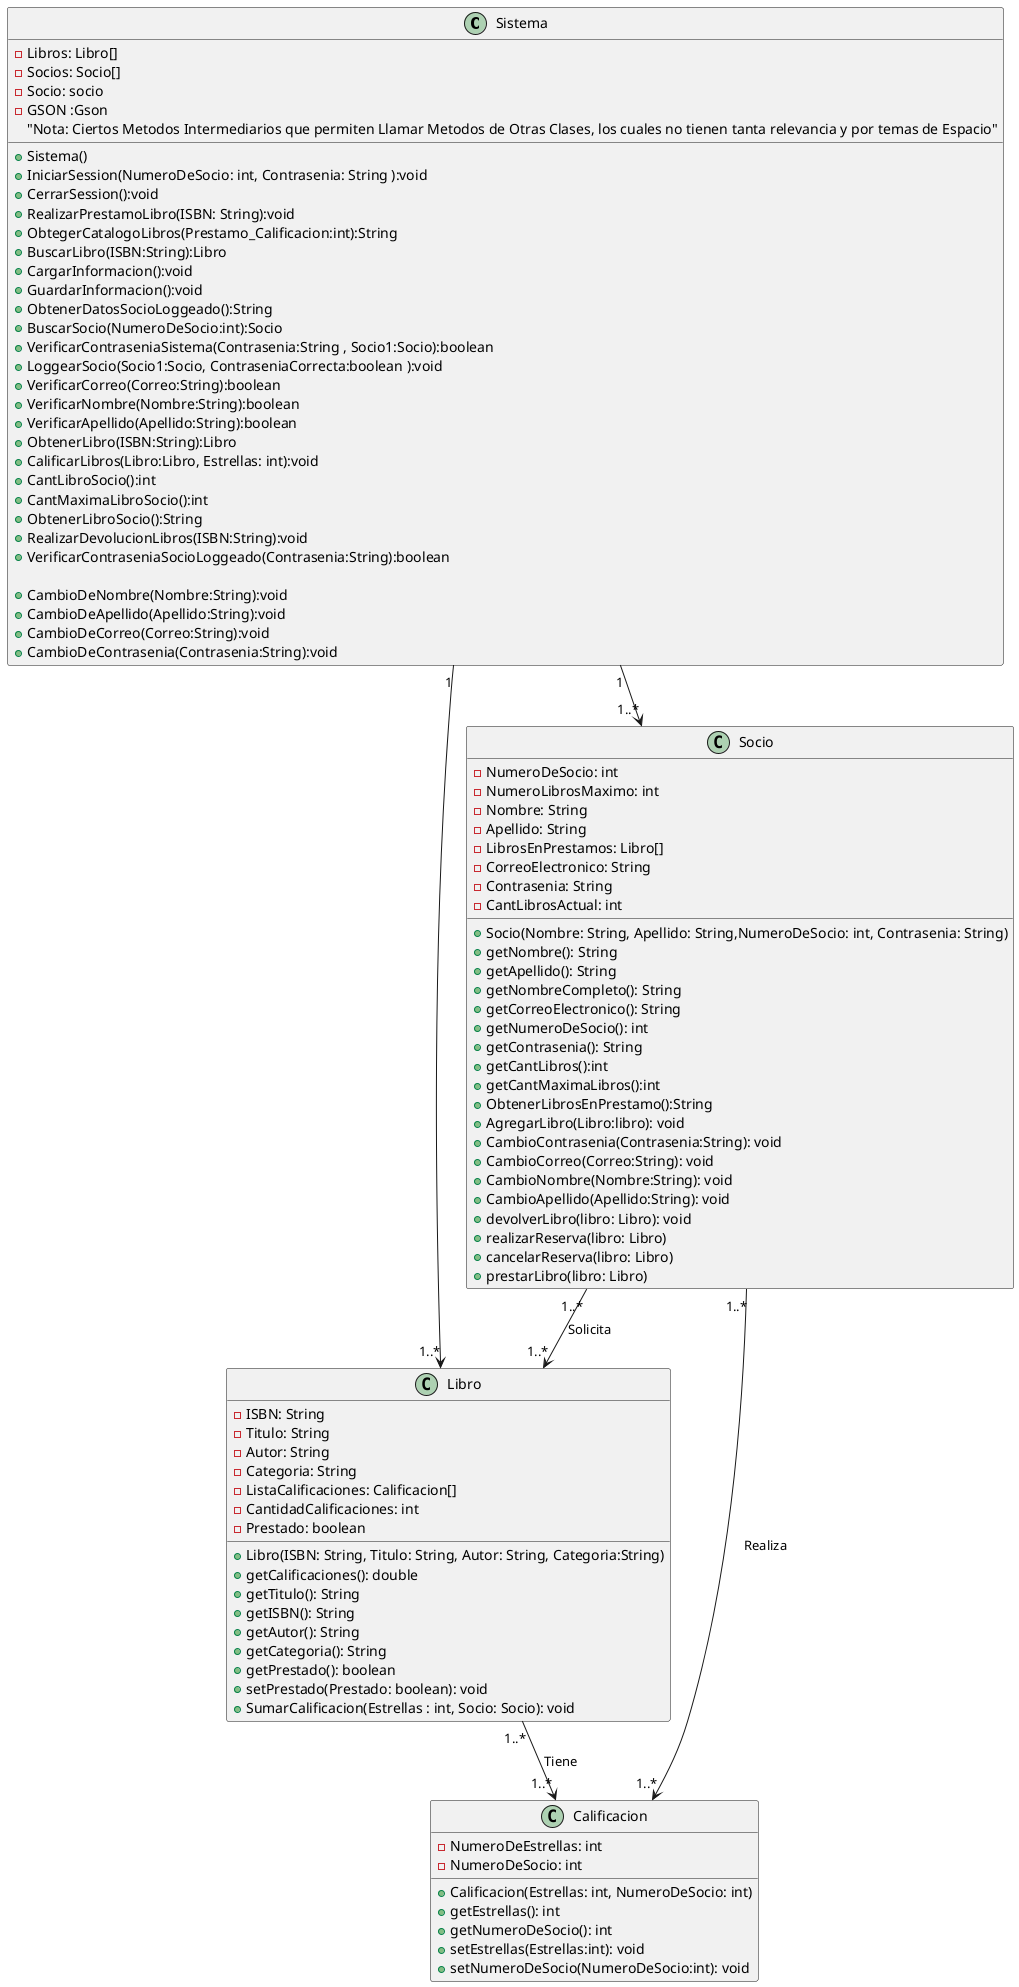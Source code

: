 @startuml
class Sistema {
    -Libros: Libro[]
    -Socios: Socio[]
    -Socio: socio
    -GSON :Gson
    "Nota: Ciertos Metodos Intermediarios que permiten Llamar Metodos de Otras Clases, los cuales no tienen tanta relevancia y por temas de Espacio"
    +Sistema()
    +IniciarSession(NumeroDeSocio: int, Contrasenia: String ):void
    +CerrarSession():void
    +RealizarPrestamoLibro(ISBN: String):void
    +ObtegerCatalogoLibros(Prestamo_Calificacion:int):String
    +BuscarLibro(ISBN:String):Libro
    +CargarInformacion():void
    +GuardarInformacion():void
    +ObtenerDatosSocioLoggeado():String
    +BuscarSocio(NumeroDeSocio:int):Socio
    +VerificarContraseniaSistema(Contrasenia:String , Socio1:Socio):boolean
    +LoggearSocio(Socio1:Socio, ContraseniaCorrecta:boolean ):void
    +VerificarCorreo(Correo:String):boolean
    +VerificarNombre(Nombre:String):boolean
    +VerificarApellido(Apellido:String):boolean
    +ObtenerLibro(ISBN:String):Libro
    +CalificarLibros(Libro:Libro, Estrellas: int):void
    +CantLibroSocio():int
    +CantMaximaLibroSocio():int
    +ObtenerLibroSocio():String
    +RealizarDevolucionLibros(ISBN:String):void
    +VerificarContraseniaSocioLoggeado(Contrasenia:String):boolean

    +CambioDeNombre(Nombre:String):void
    +CambioDeApellido(Apellido:String):void
    +CambioDeCorreo(Correo:String):void
    +CambioDeContrasenia(Contrasenia:String):void




}

class Libro {
    -ISBN: String
    -Titulo: String
    -Autor: String
    -Categoria: String
    -ListaCalificaciones: Calificacion[]
    -CantidadCalificaciones: int
    -Prestado: boolean
    +Libro(ISBN: String, Titulo: String, Autor: String, Categoria:String)
    +getCalificaciones(): double
    +getTitulo(): String
    +getISBN(): String
    +getAutor(): String
    +getCategoria(): String
    +getPrestado(): boolean
    +setPrestado(Prestado: boolean): void
    +SumarCalificacion(Estrellas : int, Socio: Socio): void

}

class Socio {
    -NumeroDeSocio: int
    -NumeroLibrosMaximo: int
    -Nombre: String
    -Apellido: String
    -LibrosEnPrestamos: Libro[]
    -CorreoElectronico: String
    -Contrasenia: String
    -CantLibrosActual: int
    +Socio(Nombre: String, Apellido: String,NumeroDeSocio: int, Contrasenia: String)
    +getNombre(): String
    +getApellido(): String
    +getNombreCompleto(): String
    +getCorreoElectronico(): String
    +getNumeroDeSocio(): int
    +getContrasenia(): String
    +getCantLibros():int
    +getCantMaximaLibros():int
    +ObtenerLibrosEnPrestamo():String
    +AgregarLibro(Libro:libro): void
    +CambioContrasenia(Contrasenia:String): void
    +CambioCorreo(Correo:String): void
    +CambioNombre(Nombre:String): void
    +CambioApellido(Apellido:String): void
    +devolverLibro(libro: Libro): void
    +realizarReserva(libro: Libro)
    +cancelarReserva(libro: Libro)
    +prestarLibro(libro: Libro)



}

class Calificacion {
    -NumeroDeEstrellas: int
    -NumeroDeSocio: int
    +Calificacion(Estrellas: int, NumeroDeSocio: int)
    +getEstrellas(): int
    +getNumeroDeSocio(): int
    +setEstrellas(Estrellas:int): void
    +setNumeroDeSocio(NumeroDeSocio:int): void
}

Sistema "1" -->  "1..*" Libro
Sistema "1" -->  "1..*" Socio
Socio "1..*" -->  "1..*"Libro: Solicita
Libro "1..*" -->  "1..*" Calificacion: Tiene
Socio "1..*" -->  "1..*" Calificacion: Realiza

@enduml